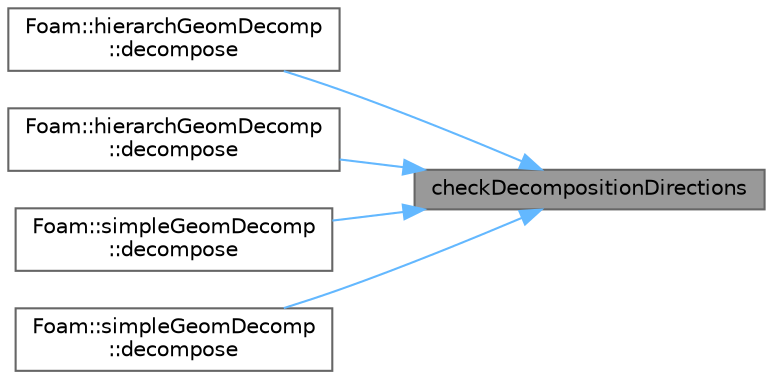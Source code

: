 digraph "checkDecompositionDirections"
{
 // LATEX_PDF_SIZE
  bgcolor="transparent";
  edge [fontname=Helvetica,fontsize=10,labelfontname=Helvetica,labelfontsize=10];
  node [fontname=Helvetica,fontsize=10,shape=box,height=0.2,width=0.4];
  rankdir="RL";
  Node1 [id="Node000001",label="checkDecompositionDirections",height=0.2,width=0.4,color="gray40", fillcolor="grey60", style="filled", fontcolor="black",tooltip=" "];
  Node1 -> Node2 [id="edge1_Node000001_Node000002",dir="back",color="steelblue1",style="solid",tooltip=" "];
  Node2 [id="Node000002",label="Foam::hierarchGeomDecomp\l::decompose",height=0.2,width=0.4,color="grey40", fillcolor="white", style="filled",URL="$classFoam_1_1hierarchGeomDecomp.html#a7a3b07c4b5bb345fb0a0626ab4ec6b5e",tooltip=" "];
  Node1 -> Node3 [id="edge2_Node000001_Node000003",dir="back",color="steelblue1",style="solid",tooltip=" "];
  Node3 [id="Node000003",label="Foam::hierarchGeomDecomp\l::decompose",height=0.2,width=0.4,color="grey40", fillcolor="white", style="filled",URL="$classFoam_1_1hierarchGeomDecomp.html#ac711a2f396a25e4a050be0c60da6a862",tooltip=" "];
  Node1 -> Node4 [id="edge3_Node000001_Node000004",dir="back",color="steelblue1",style="solid",tooltip=" "];
  Node4 [id="Node000004",label="Foam::simpleGeomDecomp\l::decompose",height=0.2,width=0.4,color="grey40", fillcolor="white", style="filled",URL="$classFoam_1_1simpleGeomDecomp.html#a923b4f1df1ad4cafe7a9f43bf32530d5",tooltip=" "];
  Node1 -> Node5 [id="edge4_Node000001_Node000005",dir="back",color="steelblue1",style="solid",tooltip=" "];
  Node5 [id="Node000005",label="Foam::simpleGeomDecomp\l::decompose",height=0.2,width=0.4,color="grey40", fillcolor="white", style="filled",URL="$classFoam_1_1simpleGeomDecomp.html#a7a68e5281ccbbeaf542b08e14349f6c7",tooltip=" "];
}
